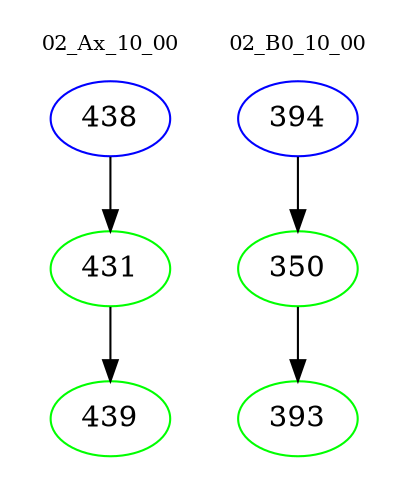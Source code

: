 digraph{
subgraph cluster_0 {
color = white
label = "02_Ax_10_00";
fontsize=10;
T0_438 [label="438", color="blue"]
T0_438 -> T0_431 [color="black"]
T0_431 [label="431", color="green"]
T0_431 -> T0_439 [color="black"]
T0_439 [label="439", color="green"]
}
subgraph cluster_1 {
color = white
label = "02_B0_10_00";
fontsize=10;
T1_394 [label="394", color="blue"]
T1_394 -> T1_350 [color="black"]
T1_350 [label="350", color="green"]
T1_350 -> T1_393 [color="black"]
T1_393 [label="393", color="green"]
}
}
